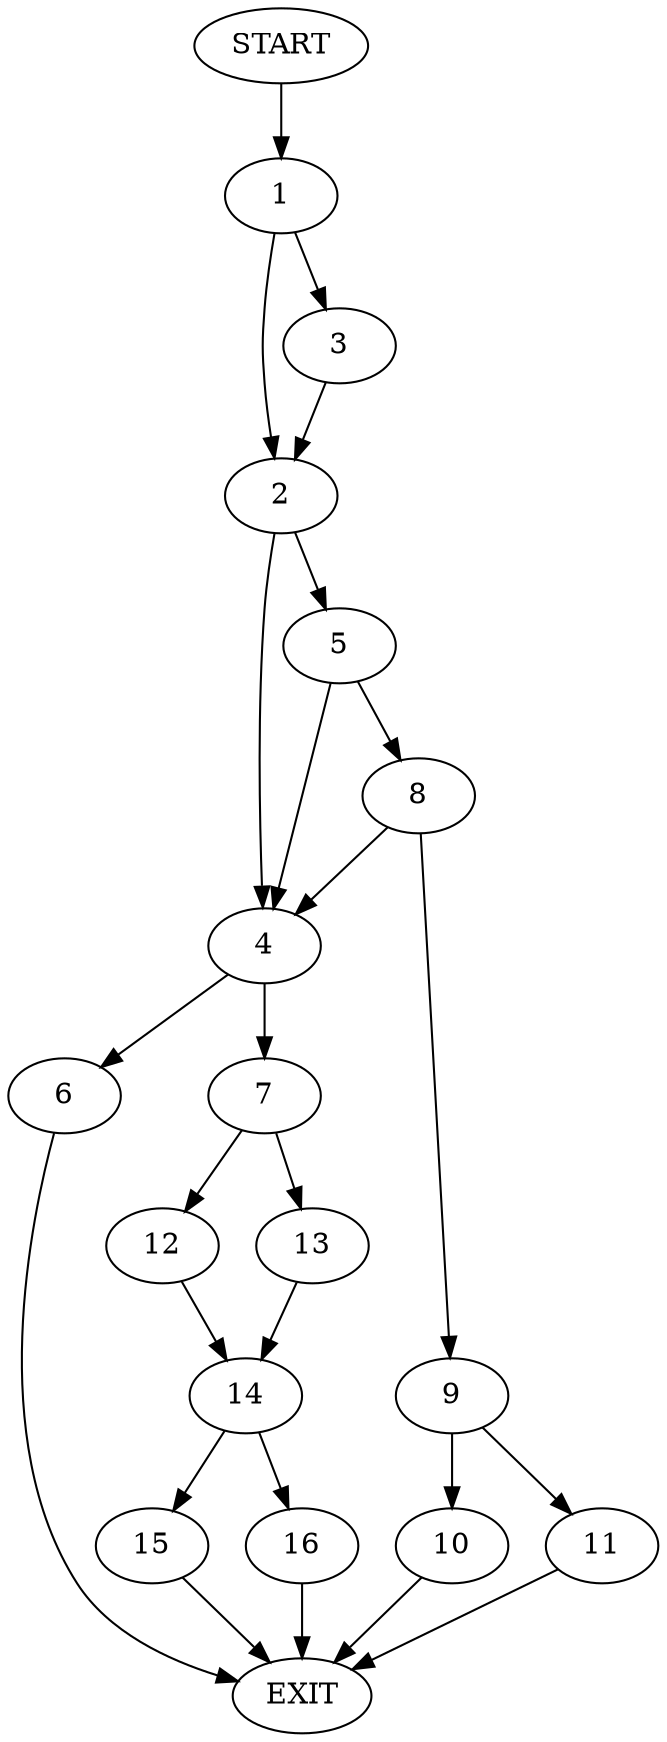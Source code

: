 digraph {
0 [label="START"]
17 [label="EXIT"]
0 -> 1
1 -> 2
1 -> 3
2 -> 4
2 -> 5
3 -> 2
4 -> 6
4 -> 7
5 -> 4
5 -> 8
8 -> 9
8 -> 4
9 -> 10
9 -> 11
10 -> 17
11 -> 17
7 -> 12
7 -> 13
6 -> 17
12 -> 14
13 -> 14
14 -> 15
14 -> 16
15 -> 17
16 -> 17
}
